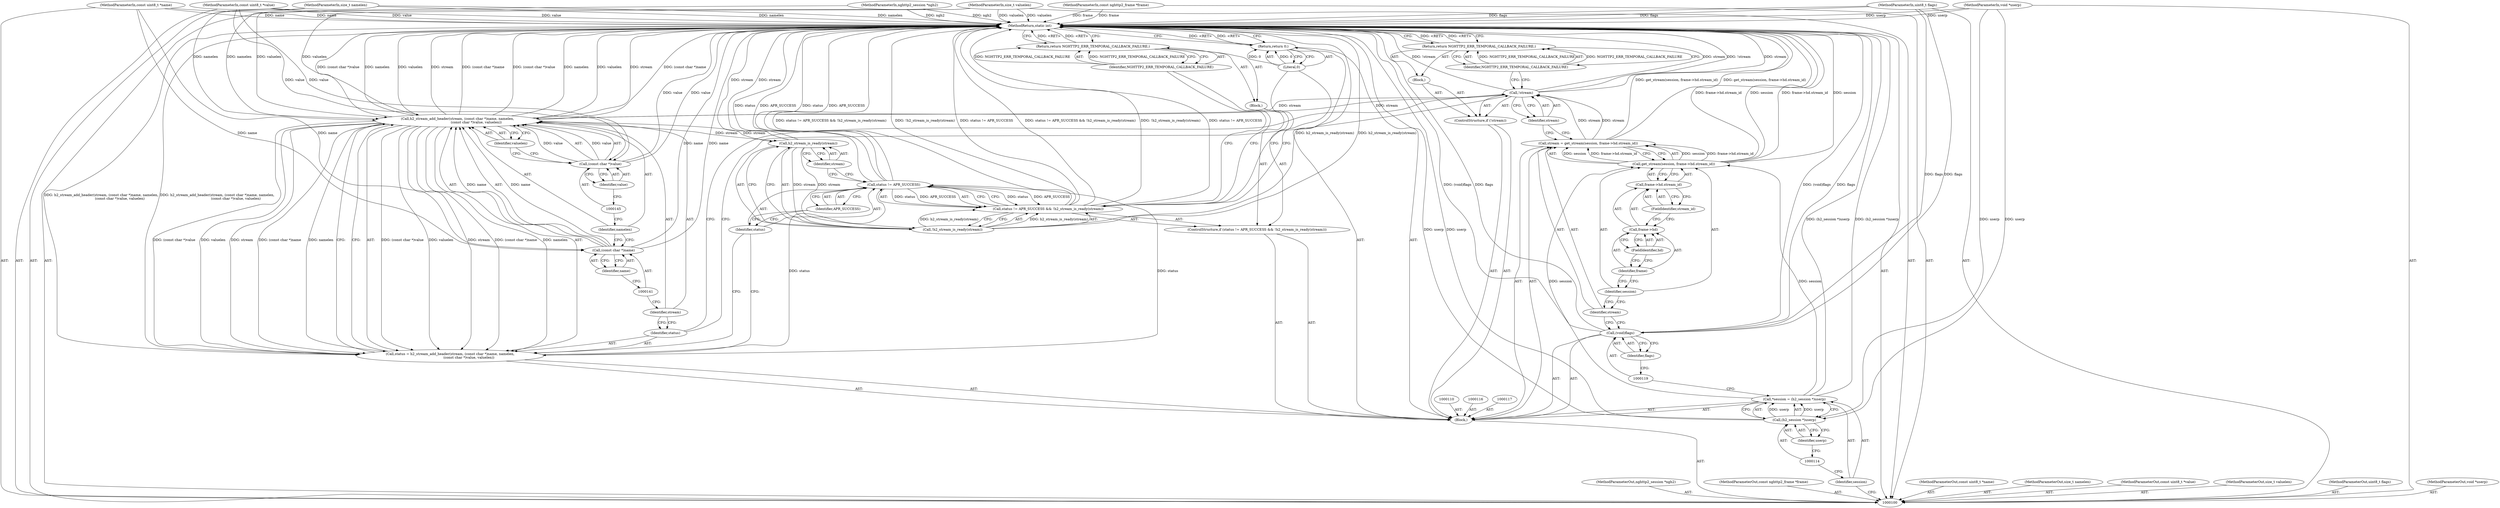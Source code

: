 digraph "1_httpd_29c63b786ae028d82405421585e91283c8fa0da3" {
"1000161" [label="(MethodReturn,static int)"];
"1000101" [label="(MethodParameterIn,nghttp2_session *ngh2)"];
"1000227" [label="(MethodParameterOut,nghttp2_session *ngh2)"];
"1000102" [label="(MethodParameterIn,const nghttp2_frame *frame)"];
"1000228" [label="(MethodParameterOut,const nghttp2_frame *frame)"];
"1000120" [label="(Identifier,flags)"];
"1000118" [label="(Call,(void)flags)"];
"1000123" [label="(Call,get_stream(session, frame->hd.stream_id))"];
"1000124" [label="(Identifier,session)"];
"1000125" [label="(Call,frame->hd.stream_id)"];
"1000126" [label="(Call,frame->hd)"];
"1000127" [label="(Identifier,frame)"];
"1000128" [label="(FieldIdentifier,hd)"];
"1000129" [label="(FieldIdentifier,stream_id)"];
"1000121" [label="(Call,stream = get_stream(session, frame->hd.stream_id))"];
"1000122" [label="(Identifier,stream)"];
"1000132" [label="(Identifier,stream)"];
"1000133" [label="(Block,)"];
"1000130" [label="(ControlStructure,if (!stream))"];
"1000131" [label="(Call,!stream)"];
"1000135" [label="(Identifier,NGHTTP2_ERR_TEMPORAL_CALLBACK_FAILURE)"];
"1000134" [label="(Return,return NGHTTP2_ERR_TEMPORAL_CALLBACK_FAILURE;)"];
"1000103" [label="(MethodParameterIn,const uint8_t *name)"];
"1000229" [label="(MethodParameterOut,const uint8_t *name)"];
"1000104" [label="(MethodParameterIn,size_t namelen)"];
"1000230" [label="(MethodParameterOut,size_t namelen)"];
"1000138" [label="(Call,h2_stream_add_header(stream, (const char *)name, namelen,\n                                   (const char *)value, valuelen))"];
"1000139" [label="(Identifier,stream)"];
"1000140" [label="(Call,(const char *)name)"];
"1000136" [label="(Call,status = h2_stream_add_header(stream, (const char *)name, namelen,\n                                   (const char *)value, valuelen))"];
"1000137" [label="(Identifier,status)"];
"1000142" [label="(Identifier,name)"];
"1000143" [label="(Identifier,namelen)"];
"1000144" [label="(Call,(const char *)value)"];
"1000146" [label="(Identifier,value)"];
"1000147" [label="(Identifier,valuelen)"];
"1000152" [label="(Identifier,APR_SUCCESS)"];
"1000153" [label="(Call,!h2_stream_is_ready(stream))"];
"1000154" [label="(Call,h2_stream_is_ready(stream))"];
"1000148" [label="(ControlStructure,if (status != APR_SUCCESS && !h2_stream_is_ready(stream)))"];
"1000155" [label="(Identifier,stream)"];
"1000156" [label="(Block,)"];
"1000149" [label="(Call,status != APR_SUCCESS && !h2_stream_is_ready(stream))"];
"1000150" [label="(Call,status != APR_SUCCESS)"];
"1000151" [label="(Identifier,status)"];
"1000158" [label="(Identifier,NGHTTP2_ERR_TEMPORAL_CALLBACK_FAILURE)"];
"1000157" [label="(Return,return NGHTTP2_ERR_TEMPORAL_CALLBACK_FAILURE;)"];
"1000160" [label="(Literal,0)"];
"1000159" [label="(Return,return 0;)"];
"1000105" [label="(MethodParameterIn,const uint8_t *value)"];
"1000231" [label="(MethodParameterOut,const uint8_t *value)"];
"1000106" [label="(MethodParameterIn,size_t valuelen)"];
"1000232" [label="(MethodParameterOut,size_t valuelen)"];
"1000107" [label="(MethodParameterIn,uint8_t flags)"];
"1000233" [label="(MethodParameterOut,uint8_t flags)"];
"1000108" [label="(MethodParameterIn,void *userp)"];
"1000234" [label="(MethodParameterOut,void *userp)"];
"1000109" [label="(Block,)"];
"1000111" [label="(Call,*session = (h2_session *)userp)"];
"1000112" [label="(Identifier,session)"];
"1000113" [label="(Call,(h2_session *)userp)"];
"1000115" [label="(Identifier,userp)"];
"1000161" -> "1000100"  [label="AST: "];
"1000161" -> "1000134"  [label="CFG: "];
"1000161" -> "1000157"  [label="CFG: "];
"1000161" -> "1000159"  [label="CFG: "];
"1000140" -> "1000161"  [label="DDG: name"];
"1000123" -> "1000161"  [label="DDG: frame->hd.stream_id"];
"1000123" -> "1000161"  [label="DDG: session"];
"1000108" -> "1000161"  [label="DDG: userp"];
"1000104" -> "1000161"  [label="DDG: namelen"];
"1000105" -> "1000161"  [label="DDG: value"];
"1000149" -> "1000161"  [label="DDG: status != APR_SUCCESS && !h2_stream_is_ready(stream)"];
"1000149" -> "1000161"  [label="DDG: !h2_stream_is_ready(stream)"];
"1000149" -> "1000161"  [label="DDG: status != APR_SUCCESS"];
"1000118" -> "1000161"  [label="DDG: (void)flags"];
"1000118" -> "1000161"  [label="DDG: flags"];
"1000102" -> "1000161"  [label="DDG: frame"];
"1000153" -> "1000161"  [label="DDG: h2_stream_is_ready(stream)"];
"1000136" -> "1000161"  [label="DDG: h2_stream_add_header(stream, (const char *)name, namelen,\n                                   (const char *)value, valuelen)"];
"1000144" -> "1000161"  [label="DDG: value"];
"1000106" -> "1000161"  [label="DDG: valuelen"];
"1000107" -> "1000161"  [label="DDG: flags"];
"1000150" -> "1000161"  [label="DDG: status"];
"1000150" -> "1000161"  [label="DDG: APR_SUCCESS"];
"1000121" -> "1000161"  [label="DDG: get_stream(session, frame->hd.stream_id)"];
"1000131" -> "1000161"  [label="DDG: stream"];
"1000131" -> "1000161"  [label="DDG: !stream"];
"1000138" -> "1000161"  [label="DDG: stream"];
"1000138" -> "1000161"  [label="DDG: (const char *)name"];
"1000138" -> "1000161"  [label="DDG: (const char *)value"];
"1000138" -> "1000161"  [label="DDG: namelen"];
"1000138" -> "1000161"  [label="DDG: valuelen"];
"1000154" -> "1000161"  [label="DDG: stream"];
"1000103" -> "1000161"  [label="DDG: name"];
"1000113" -> "1000161"  [label="DDG: userp"];
"1000111" -> "1000161"  [label="DDG: (h2_session *)userp"];
"1000101" -> "1000161"  [label="DDG: ngh2"];
"1000134" -> "1000161"  [label="DDG: <RET>"];
"1000159" -> "1000161"  [label="DDG: <RET>"];
"1000157" -> "1000161"  [label="DDG: <RET>"];
"1000101" -> "1000100"  [label="AST: "];
"1000101" -> "1000161"  [label="DDG: ngh2"];
"1000227" -> "1000100"  [label="AST: "];
"1000102" -> "1000100"  [label="AST: "];
"1000102" -> "1000161"  [label="DDG: frame"];
"1000228" -> "1000100"  [label="AST: "];
"1000120" -> "1000118"  [label="AST: "];
"1000120" -> "1000119"  [label="CFG: "];
"1000118" -> "1000120"  [label="CFG: "];
"1000118" -> "1000109"  [label="AST: "];
"1000118" -> "1000120"  [label="CFG: "];
"1000119" -> "1000118"  [label="AST: "];
"1000120" -> "1000118"  [label="AST: "];
"1000122" -> "1000118"  [label="CFG: "];
"1000118" -> "1000161"  [label="DDG: (void)flags"];
"1000118" -> "1000161"  [label="DDG: flags"];
"1000107" -> "1000118"  [label="DDG: flags"];
"1000123" -> "1000121"  [label="AST: "];
"1000123" -> "1000125"  [label="CFG: "];
"1000124" -> "1000123"  [label="AST: "];
"1000125" -> "1000123"  [label="AST: "];
"1000121" -> "1000123"  [label="CFG: "];
"1000123" -> "1000161"  [label="DDG: frame->hd.stream_id"];
"1000123" -> "1000161"  [label="DDG: session"];
"1000123" -> "1000121"  [label="DDG: session"];
"1000123" -> "1000121"  [label="DDG: frame->hd.stream_id"];
"1000111" -> "1000123"  [label="DDG: session"];
"1000124" -> "1000123"  [label="AST: "];
"1000124" -> "1000122"  [label="CFG: "];
"1000127" -> "1000124"  [label="CFG: "];
"1000125" -> "1000123"  [label="AST: "];
"1000125" -> "1000129"  [label="CFG: "];
"1000126" -> "1000125"  [label="AST: "];
"1000129" -> "1000125"  [label="AST: "];
"1000123" -> "1000125"  [label="CFG: "];
"1000126" -> "1000125"  [label="AST: "];
"1000126" -> "1000128"  [label="CFG: "];
"1000127" -> "1000126"  [label="AST: "];
"1000128" -> "1000126"  [label="AST: "];
"1000129" -> "1000126"  [label="CFG: "];
"1000127" -> "1000126"  [label="AST: "];
"1000127" -> "1000124"  [label="CFG: "];
"1000128" -> "1000127"  [label="CFG: "];
"1000128" -> "1000126"  [label="AST: "];
"1000128" -> "1000127"  [label="CFG: "];
"1000126" -> "1000128"  [label="CFG: "];
"1000129" -> "1000125"  [label="AST: "];
"1000129" -> "1000126"  [label="CFG: "];
"1000125" -> "1000129"  [label="CFG: "];
"1000121" -> "1000109"  [label="AST: "];
"1000121" -> "1000123"  [label="CFG: "];
"1000122" -> "1000121"  [label="AST: "];
"1000123" -> "1000121"  [label="AST: "];
"1000132" -> "1000121"  [label="CFG: "];
"1000121" -> "1000161"  [label="DDG: get_stream(session, frame->hd.stream_id)"];
"1000123" -> "1000121"  [label="DDG: session"];
"1000123" -> "1000121"  [label="DDG: frame->hd.stream_id"];
"1000121" -> "1000131"  [label="DDG: stream"];
"1000122" -> "1000121"  [label="AST: "];
"1000122" -> "1000118"  [label="CFG: "];
"1000124" -> "1000122"  [label="CFG: "];
"1000132" -> "1000131"  [label="AST: "];
"1000132" -> "1000121"  [label="CFG: "];
"1000131" -> "1000132"  [label="CFG: "];
"1000133" -> "1000130"  [label="AST: "];
"1000134" -> "1000133"  [label="AST: "];
"1000130" -> "1000109"  [label="AST: "];
"1000131" -> "1000130"  [label="AST: "];
"1000133" -> "1000130"  [label="AST: "];
"1000131" -> "1000130"  [label="AST: "];
"1000131" -> "1000132"  [label="CFG: "];
"1000132" -> "1000131"  [label="AST: "];
"1000135" -> "1000131"  [label="CFG: "];
"1000137" -> "1000131"  [label="CFG: "];
"1000131" -> "1000161"  [label="DDG: stream"];
"1000131" -> "1000161"  [label="DDG: !stream"];
"1000121" -> "1000131"  [label="DDG: stream"];
"1000131" -> "1000138"  [label="DDG: stream"];
"1000135" -> "1000134"  [label="AST: "];
"1000135" -> "1000131"  [label="CFG: "];
"1000134" -> "1000135"  [label="CFG: "];
"1000135" -> "1000134"  [label="DDG: NGHTTP2_ERR_TEMPORAL_CALLBACK_FAILURE"];
"1000134" -> "1000133"  [label="AST: "];
"1000134" -> "1000135"  [label="CFG: "];
"1000135" -> "1000134"  [label="AST: "];
"1000161" -> "1000134"  [label="CFG: "];
"1000134" -> "1000161"  [label="DDG: <RET>"];
"1000135" -> "1000134"  [label="DDG: NGHTTP2_ERR_TEMPORAL_CALLBACK_FAILURE"];
"1000103" -> "1000100"  [label="AST: "];
"1000103" -> "1000161"  [label="DDG: name"];
"1000103" -> "1000140"  [label="DDG: name"];
"1000229" -> "1000100"  [label="AST: "];
"1000104" -> "1000100"  [label="AST: "];
"1000104" -> "1000161"  [label="DDG: namelen"];
"1000104" -> "1000138"  [label="DDG: namelen"];
"1000230" -> "1000100"  [label="AST: "];
"1000138" -> "1000136"  [label="AST: "];
"1000138" -> "1000147"  [label="CFG: "];
"1000139" -> "1000138"  [label="AST: "];
"1000140" -> "1000138"  [label="AST: "];
"1000143" -> "1000138"  [label="AST: "];
"1000144" -> "1000138"  [label="AST: "];
"1000147" -> "1000138"  [label="AST: "];
"1000136" -> "1000138"  [label="CFG: "];
"1000138" -> "1000161"  [label="DDG: stream"];
"1000138" -> "1000161"  [label="DDG: (const char *)name"];
"1000138" -> "1000161"  [label="DDG: (const char *)value"];
"1000138" -> "1000161"  [label="DDG: namelen"];
"1000138" -> "1000161"  [label="DDG: valuelen"];
"1000138" -> "1000136"  [label="DDG: (const char *)value"];
"1000138" -> "1000136"  [label="DDG: valuelen"];
"1000138" -> "1000136"  [label="DDG: stream"];
"1000138" -> "1000136"  [label="DDG: (const char *)name"];
"1000138" -> "1000136"  [label="DDG: namelen"];
"1000131" -> "1000138"  [label="DDG: stream"];
"1000140" -> "1000138"  [label="DDG: name"];
"1000104" -> "1000138"  [label="DDG: namelen"];
"1000144" -> "1000138"  [label="DDG: value"];
"1000106" -> "1000138"  [label="DDG: valuelen"];
"1000138" -> "1000154"  [label="DDG: stream"];
"1000139" -> "1000138"  [label="AST: "];
"1000139" -> "1000137"  [label="CFG: "];
"1000141" -> "1000139"  [label="CFG: "];
"1000140" -> "1000138"  [label="AST: "];
"1000140" -> "1000142"  [label="CFG: "];
"1000141" -> "1000140"  [label="AST: "];
"1000142" -> "1000140"  [label="AST: "];
"1000143" -> "1000140"  [label="CFG: "];
"1000140" -> "1000161"  [label="DDG: name"];
"1000140" -> "1000138"  [label="DDG: name"];
"1000103" -> "1000140"  [label="DDG: name"];
"1000136" -> "1000109"  [label="AST: "];
"1000136" -> "1000138"  [label="CFG: "];
"1000137" -> "1000136"  [label="AST: "];
"1000138" -> "1000136"  [label="AST: "];
"1000151" -> "1000136"  [label="CFG: "];
"1000136" -> "1000161"  [label="DDG: h2_stream_add_header(stream, (const char *)name, namelen,\n                                   (const char *)value, valuelen)"];
"1000138" -> "1000136"  [label="DDG: (const char *)value"];
"1000138" -> "1000136"  [label="DDG: valuelen"];
"1000138" -> "1000136"  [label="DDG: stream"];
"1000138" -> "1000136"  [label="DDG: (const char *)name"];
"1000138" -> "1000136"  [label="DDG: namelen"];
"1000136" -> "1000150"  [label="DDG: status"];
"1000137" -> "1000136"  [label="AST: "];
"1000137" -> "1000131"  [label="CFG: "];
"1000139" -> "1000137"  [label="CFG: "];
"1000142" -> "1000140"  [label="AST: "];
"1000142" -> "1000141"  [label="CFG: "];
"1000140" -> "1000142"  [label="CFG: "];
"1000143" -> "1000138"  [label="AST: "];
"1000143" -> "1000140"  [label="CFG: "];
"1000145" -> "1000143"  [label="CFG: "];
"1000144" -> "1000138"  [label="AST: "];
"1000144" -> "1000146"  [label="CFG: "];
"1000145" -> "1000144"  [label="AST: "];
"1000146" -> "1000144"  [label="AST: "];
"1000147" -> "1000144"  [label="CFG: "];
"1000144" -> "1000161"  [label="DDG: value"];
"1000144" -> "1000138"  [label="DDG: value"];
"1000105" -> "1000144"  [label="DDG: value"];
"1000146" -> "1000144"  [label="AST: "];
"1000146" -> "1000145"  [label="CFG: "];
"1000144" -> "1000146"  [label="CFG: "];
"1000147" -> "1000138"  [label="AST: "];
"1000147" -> "1000144"  [label="CFG: "];
"1000138" -> "1000147"  [label="CFG: "];
"1000152" -> "1000150"  [label="AST: "];
"1000152" -> "1000151"  [label="CFG: "];
"1000150" -> "1000152"  [label="CFG: "];
"1000153" -> "1000149"  [label="AST: "];
"1000153" -> "1000154"  [label="CFG: "];
"1000154" -> "1000153"  [label="AST: "];
"1000149" -> "1000153"  [label="CFG: "];
"1000153" -> "1000161"  [label="DDG: h2_stream_is_ready(stream)"];
"1000153" -> "1000149"  [label="DDG: h2_stream_is_ready(stream)"];
"1000154" -> "1000153"  [label="DDG: stream"];
"1000154" -> "1000153"  [label="AST: "];
"1000154" -> "1000155"  [label="CFG: "];
"1000155" -> "1000154"  [label="AST: "];
"1000153" -> "1000154"  [label="CFG: "];
"1000154" -> "1000161"  [label="DDG: stream"];
"1000154" -> "1000153"  [label="DDG: stream"];
"1000138" -> "1000154"  [label="DDG: stream"];
"1000148" -> "1000109"  [label="AST: "];
"1000149" -> "1000148"  [label="AST: "];
"1000156" -> "1000148"  [label="AST: "];
"1000155" -> "1000154"  [label="AST: "];
"1000155" -> "1000150"  [label="CFG: "];
"1000154" -> "1000155"  [label="CFG: "];
"1000156" -> "1000148"  [label="AST: "];
"1000157" -> "1000156"  [label="AST: "];
"1000149" -> "1000148"  [label="AST: "];
"1000149" -> "1000150"  [label="CFG: "];
"1000149" -> "1000153"  [label="CFG: "];
"1000150" -> "1000149"  [label="AST: "];
"1000153" -> "1000149"  [label="AST: "];
"1000158" -> "1000149"  [label="CFG: "];
"1000160" -> "1000149"  [label="CFG: "];
"1000149" -> "1000161"  [label="DDG: status != APR_SUCCESS && !h2_stream_is_ready(stream)"];
"1000149" -> "1000161"  [label="DDG: !h2_stream_is_ready(stream)"];
"1000149" -> "1000161"  [label="DDG: status != APR_SUCCESS"];
"1000150" -> "1000149"  [label="DDG: status"];
"1000150" -> "1000149"  [label="DDG: APR_SUCCESS"];
"1000153" -> "1000149"  [label="DDG: h2_stream_is_ready(stream)"];
"1000150" -> "1000149"  [label="AST: "];
"1000150" -> "1000152"  [label="CFG: "];
"1000151" -> "1000150"  [label="AST: "];
"1000152" -> "1000150"  [label="AST: "];
"1000155" -> "1000150"  [label="CFG: "];
"1000149" -> "1000150"  [label="CFG: "];
"1000150" -> "1000161"  [label="DDG: status"];
"1000150" -> "1000161"  [label="DDG: APR_SUCCESS"];
"1000150" -> "1000149"  [label="DDG: status"];
"1000150" -> "1000149"  [label="DDG: APR_SUCCESS"];
"1000136" -> "1000150"  [label="DDG: status"];
"1000151" -> "1000150"  [label="AST: "];
"1000151" -> "1000136"  [label="CFG: "];
"1000152" -> "1000151"  [label="CFG: "];
"1000158" -> "1000157"  [label="AST: "];
"1000158" -> "1000149"  [label="CFG: "];
"1000157" -> "1000158"  [label="CFG: "];
"1000158" -> "1000157"  [label="DDG: NGHTTP2_ERR_TEMPORAL_CALLBACK_FAILURE"];
"1000157" -> "1000156"  [label="AST: "];
"1000157" -> "1000158"  [label="CFG: "];
"1000158" -> "1000157"  [label="AST: "];
"1000161" -> "1000157"  [label="CFG: "];
"1000157" -> "1000161"  [label="DDG: <RET>"];
"1000158" -> "1000157"  [label="DDG: NGHTTP2_ERR_TEMPORAL_CALLBACK_FAILURE"];
"1000160" -> "1000159"  [label="AST: "];
"1000160" -> "1000149"  [label="CFG: "];
"1000159" -> "1000160"  [label="CFG: "];
"1000160" -> "1000159"  [label="DDG: 0"];
"1000159" -> "1000109"  [label="AST: "];
"1000159" -> "1000160"  [label="CFG: "];
"1000160" -> "1000159"  [label="AST: "];
"1000161" -> "1000159"  [label="CFG: "];
"1000159" -> "1000161"  [label="DDG: <RET>"];
"1000160" -> "1000159"  [label="DDG: 0"];
"1000105" -> "1000100"  [label="AST: "];
"1000105" -> "1000161"  [label="DDG: value"];
"1000105" -> "1000144"  [label="DDG: value"];
"1000231" -> "1000100"  [label="AST: "];
"1000106" -> "1000100"  [label="AST: "];
"1000106" -> "1000161"  [label="DDG: valuelen"];
"1000106" -> "1000138"  [label="DDG: valuelen"];
"1000232" -> "1000100"  [label="AST: "];
"1000107" -> "1000100"  [label="AST: "];
"1000107" -> "1000161"  [label="DDG: flags"];
"1000107" -> "1000118"  [label="DDG: flags"];
"1000233" -> "1000100"  [label="AST: "];
"1000108" -> "1000100"  [label="AST: "];
"1000108" -> "1000161"  [label="DDG: userp"];
"1000108" -> "1000113"  [label="DDG: userp"];
"1000234" -> "1000100"  [label="AST: "];
"1000109" -> "1000100"  [label="AST: "];
"1000110" -> "1000109"  [label="AST: "];
"1000111" -> "1000109"  [label="AST: "];
"1000116" -> "1000109"  [label="AST: "];
"1000117" -> "1000109"  [label="AST: "];
"1000118" -> "1000109"  [label="AST: "];
"1000121" -> "1000109"  [label="AST: "];
"1000130" -> "1000109"  [label="AST: "];
"1000136" -> "1000109"  [label="AST: "];
"1000148" -> "1000109"  [label="AST: "];
"1000159" -> "1000109"  [label="AST: "];
"1000111" -> "1000109"  [label="AST: "];
"1000111" -> "1000113"  [label="CFG: "];
"1000112" -> "1000111"  [label="AST: "];
"1000113" -> "1000111"  [label="AST: "];
"1000119" -> "1000111"  [label="CFG: "];
"1000111" -> "1000161"  [label="DDG: (h2_session *)userp"];
"1000113" -> "1000111"  [label="DDG: userp"];
"1000111" -> "1000123"  [label="DDG: session"];
"1000112" -> "1000111"  [label="AST: "];
"1000112" -> "1000100"  [label="CFG: "];
"1000114" -> "1000112"  [label="CFG: "];
"1000113" -> "1000111"  [label="AST: "];
"1000113" -> "1000115"  [label="CFG: "];
"1000114" -> "1000113"  [label="AST: "];
"1000115" -> "1000113"  [label="AST: "];
"1000111" -> "1000113"  [label="CFG: "];
"1000113" -> "1000161"  [label="DDG: userp"];
"1000113" -> "1000111"  [label="DDG: userp"];
"1000108" -> "1000113"  [label="DDG: userp"];
"1000115" -> "1000113"  [label="AST: "];
"1000115" -> "1000114"  [label="CFG: "];
"1000113" -> "1000115"  [label="CFG: "];
}
